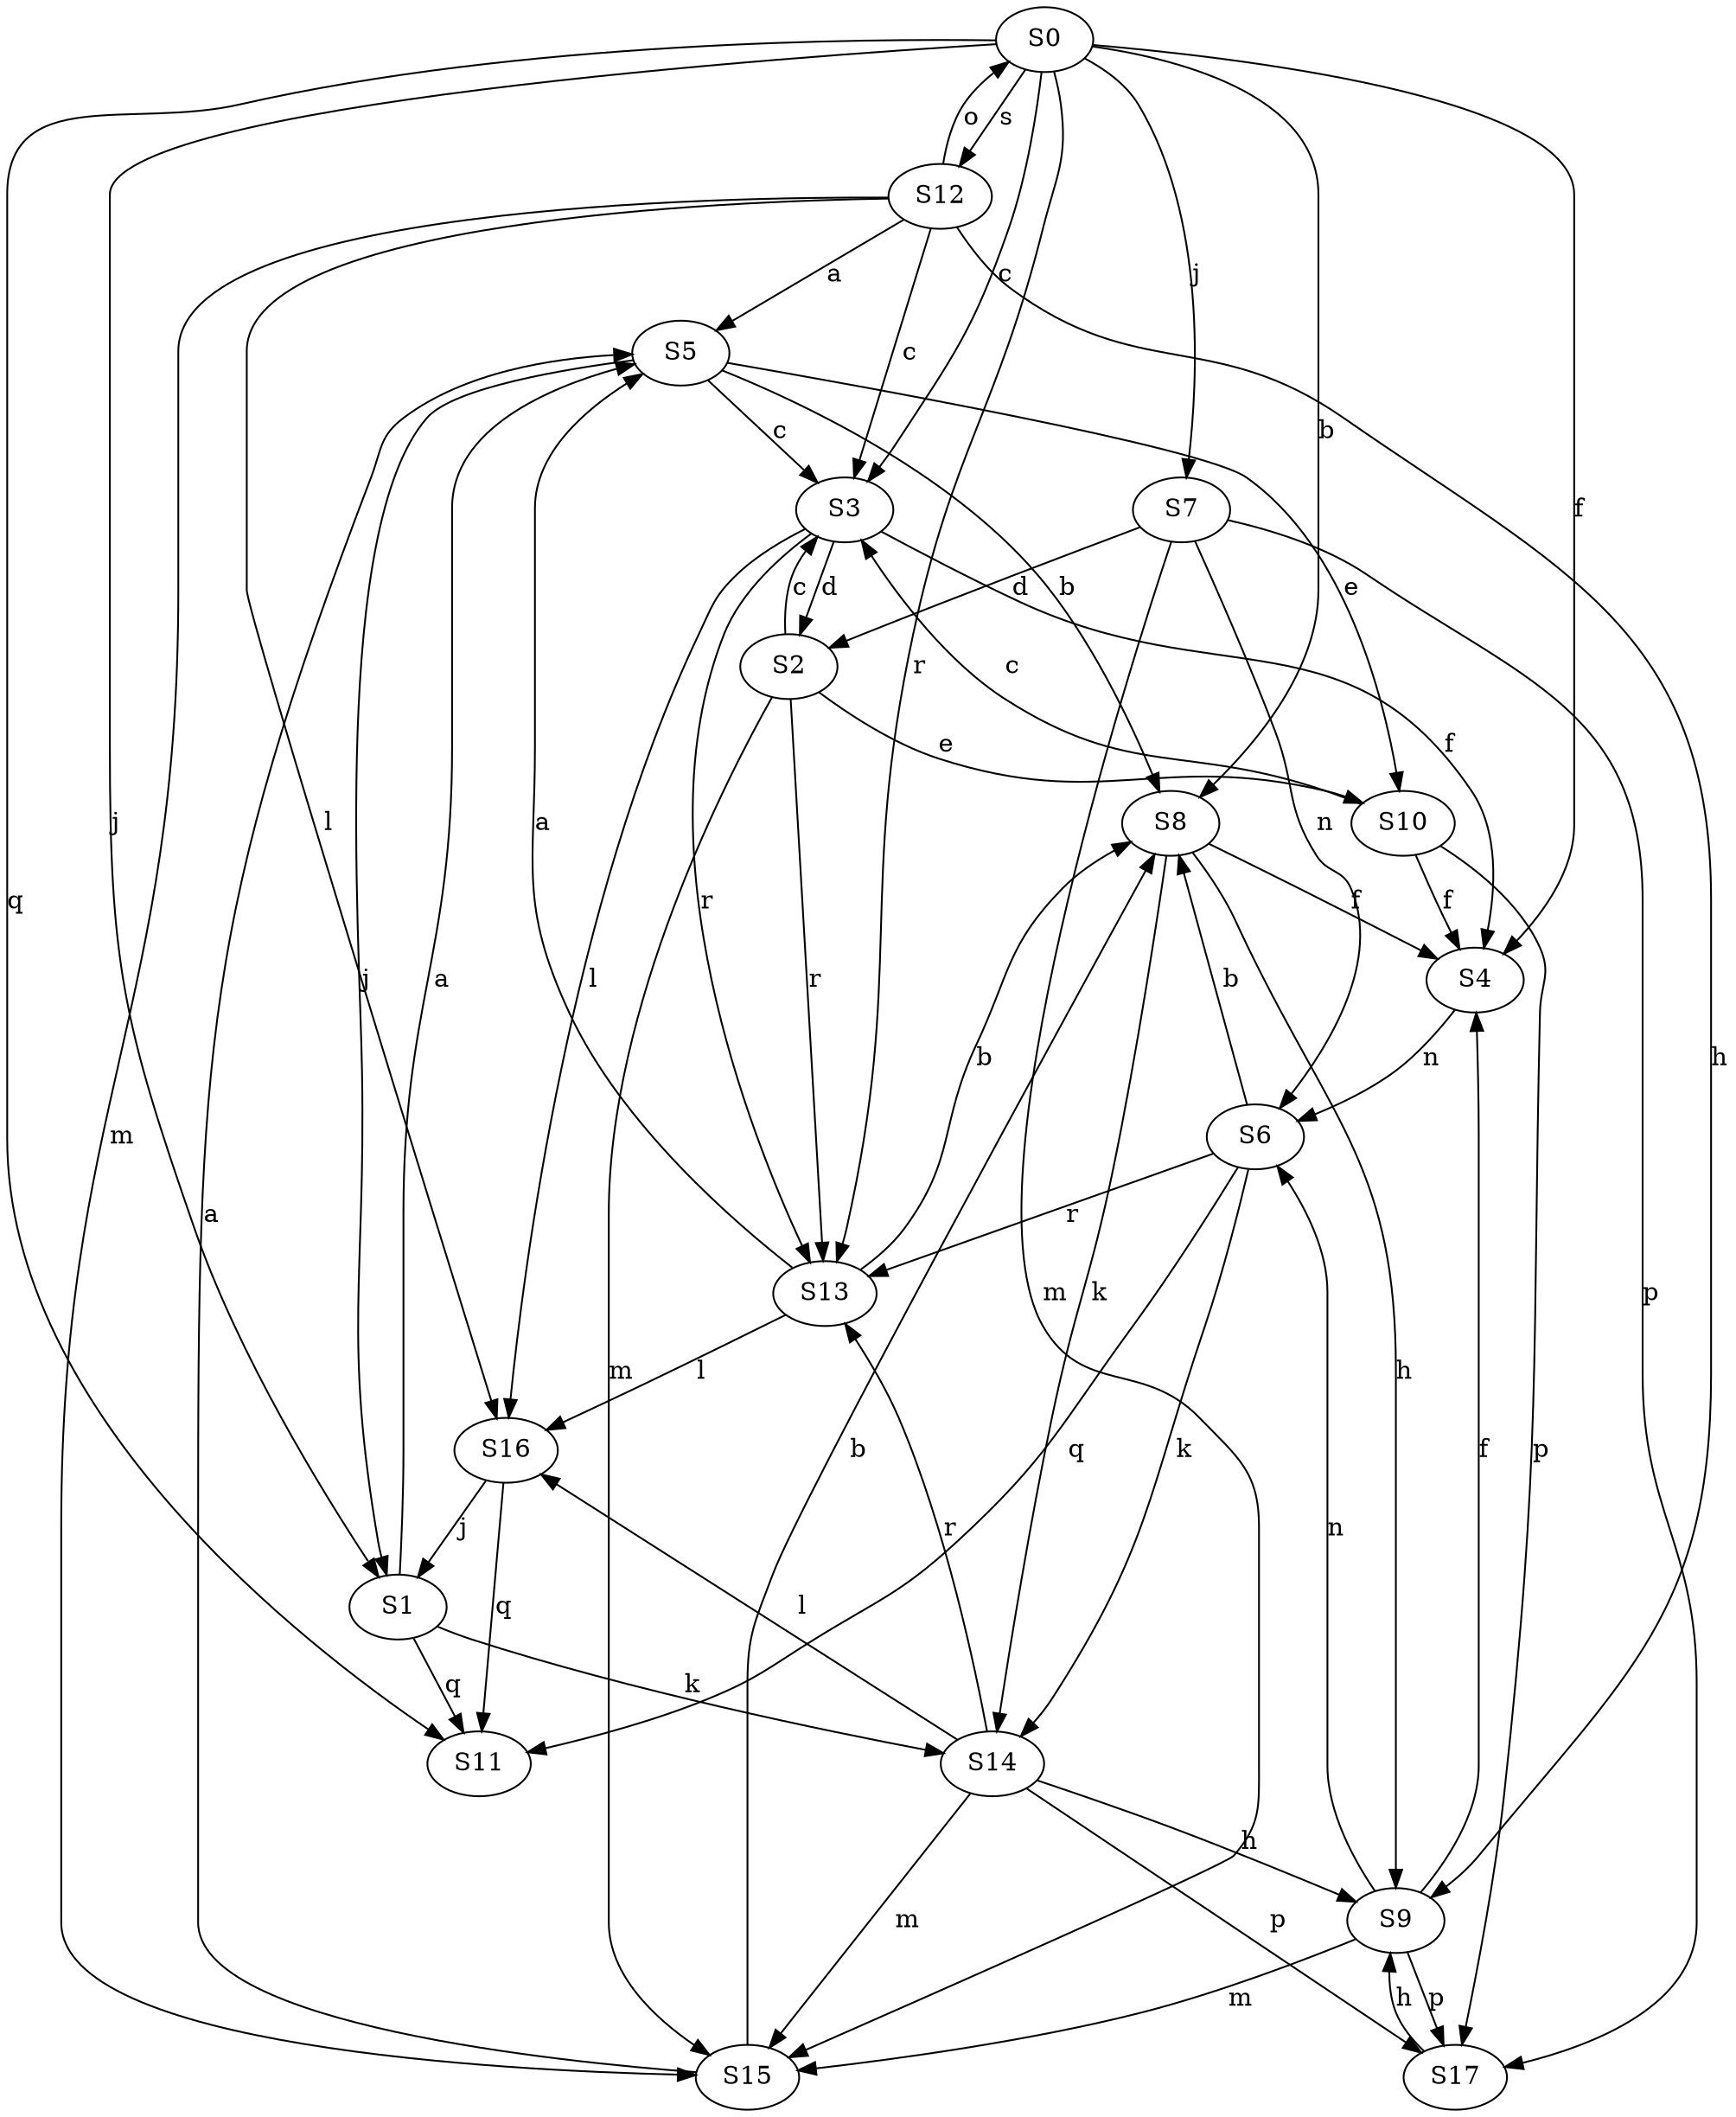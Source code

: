 strict digraph  {
S5;
S8;
S3;
S2;
S10;
S4;
S9;
S1;
S7;
S14;
S16;
S15;
S6;
S0;
S17;
S11;
S13;
S12;
S5 -> S8  [label=b];
S5 -> S3  [label=c];
S5 -> S10  [label=e];
S5 -> S1  [label=j];
S8 -> S4  [label=f];
S8 -> S9  [label=h];
S8 -> S14  [label=k];
S3 -> S2  [label=d];
S3 -> S4  [label=f];
S3 -> S16  [label=l];
S3 -> S13  [label=r];
S2 -> S3  [label=c];
S2 -> S10  [label=e];
S2 -> S15  [label=m];
S2 -> S13  [label=r];
S10 -> S3  [label=c];
S10 -> S4  [label=f];
S10 -> S17  [label=p];
S4 -> S6  [label=n];
S9 -> S4  [label=f];
S9 -> S15  [label=m];
S9 -> S6  [label=n];
S9 -> S17  [label=p];
S1 -> S5  [label=a];
S1 -> S14  [label=k];
S1 -> S11  [label=q];
S7 -> S2  [label=d];
S7 -> S15  [label=m];
S7 -> S6  [label=n];
S7 -> S17  [label=p];
S14 -> S9  [label=h];
S14 -> S16  [label=l];
S14 -> S15  [label=m];
S14 -> S17  [label=p];
S14 -> S13  [label=r];
S16 -> S1  [label=j];
S16 -> S11  [label=q];
S15 -> S5  [label=a];
S15 -> S8  [label=b];
S6 -> S8  [label=b];
S6 -> S14  [label=k];
S6 -> S11  [label=q];
S6 -> S13  [label=r];
S0 -> S8  [label=b];
S0 -> S3  [label=c];
S0 -> S4  [label=f];
S0 -> S1  [label=j];
S0 -> S7  [label=j];
S0 -> S11  [label=q];
S0 -> S13  [label=r];
S0 -> S12  [label=s];
S17 -> S9  [label=h];
S13 -> S5  [label=a];
S13 -> S8  [label=b];
S13 -> S16  [label=l];
S12 -> S5  [label=a];
S12 -> S3  [label=c];
S12 -> S9  [label=h];
S12 -> S16  [label=l];
S12 -> S15  [label=m];
S12 -> S0  [label=o];
}
